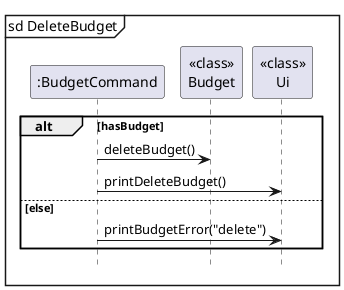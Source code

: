 @startuml

mainframe sd DeleteBudget
participant ":BudgetCommand" as BudgetCommand
participant "<<class>>\nBudget" as Budget
participant "<<class>>\nUi" as Ui

alt hasBudget
    BudgetCommand -> Budget: deleteBudget()
    BudgetCommand -> Ui: printDeleteBudget()
else else
    BudgetCommand -> Ui: printBudgetError("delete")
end

hide footbox
@enduml